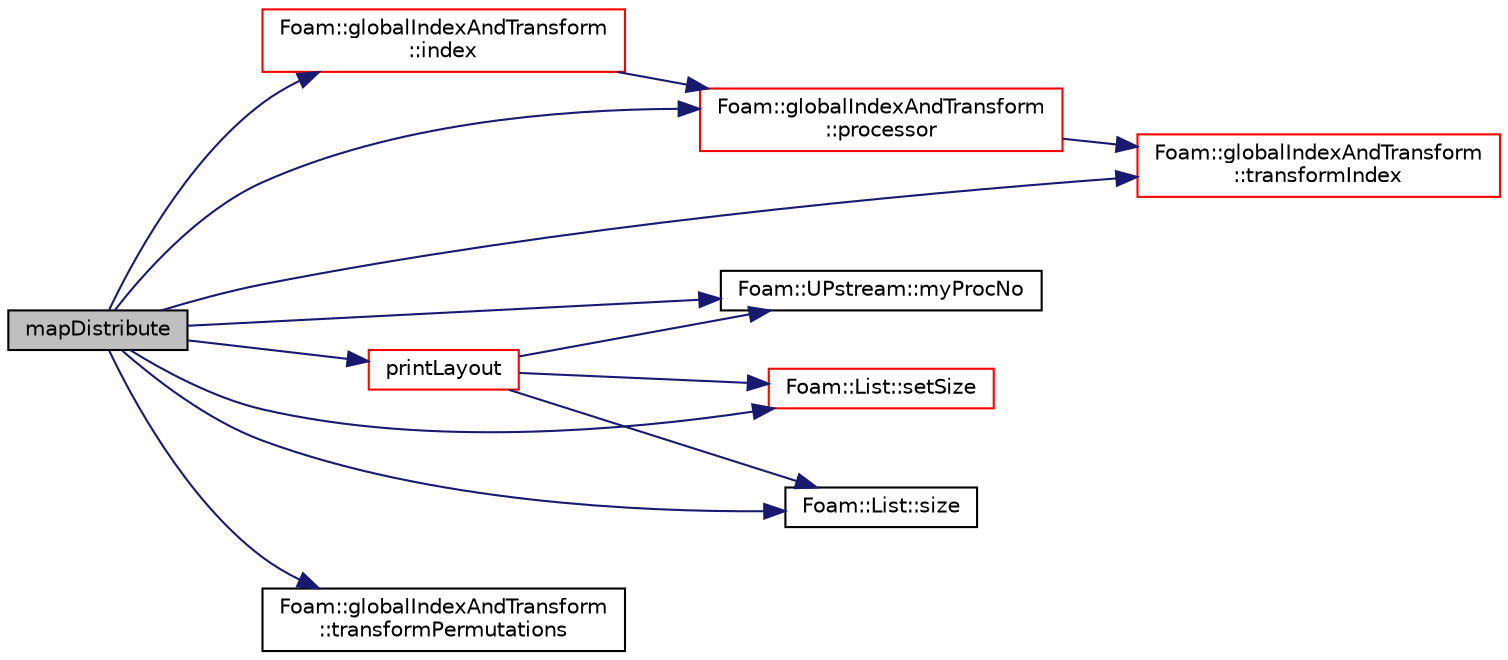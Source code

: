 digraph "mapDistribute"
{
  bgcolor="transparent";
  edge [fontname="Helvetica",fontsize="10",labelfontname="Helvetica",labelfontsize="10"];
  node [fontname="Helvetica",fontsize="10",shape=record];
  rankdir="LR";
  Node1 [label="mapDistribute",height=0.2,width=0.4,color="black", fillcolor="grey75", style="filled", fontcolor="black"];
  Node1 -> Node2 [color="midnightblue",fontsize="10",style="solid",fontname="Helvetica"];
  Node2 [label="Foam::globalIndexAndTransform\l::index",height=0.2,width=0.4,color="red",URL="$a00932.html#abca5287da59367ed8b030adc0a99b820",tooltip="Index carried by the object. "];
  Node2 -> Node3 [color="midnightblue",fontsize="10",style="solid",fontname="Helvetica"];
  Node3 [label="Foam::globalIndexAndTransform\l::processor",height=0.2,width=0.4,color="red",URL="$a00932.html#a733cc3d1c9c5b5aa291c9deb2d695573",tooltip="Which processor does this come from? "];
  Node3 -> Node4 [color="midnightblue",fontsize="10",style="solid",fontname="Helvetica"];
  Node4 [label="Foam::globalIndexAndTransform\l::transformIndex",height=0.2,width=0.4,color="red",URL="$a00932.html#a045b8e246ccc41fb39e9918a1c9fb783",tooltip="Transform carried by the object. "];
  Node1 -> Node5 [color="midnightblue",fontsize="10",style="solid",fontname="Helvetica"];
  Node5 [label="Foam::UPstream::myProcNo",height=0.2,width=0.4,color="black",URL="$a02766.html#afc74d89573de32a3032c916f8cdd1733",tooltip="Number of this process (starting from masterNo() = 0) "];
  Node1 -> Node6 [color="midnightblue",fontsize="10",style="solid",fontname="Helvetica"];
  Node6 [label="printLayout",height=0.2,width=0.4,color="red",URL="$a01403.html#a2abaa53e895354873ce82ba99628ffb2",tooltip="Debug: print layout. Can only be used on maps with sorted. "];
  Node6 -> Node5 [color="midnightblue",fontsize="10",style="solid",fontname="Helvetica"];
  Node6 -> Node7 [color="midnightblue",fontsize="10",style="solid",fontname="Helvetica"];
  Node7 [label="Foam::List::setSize",height=0.2,width=0.4,color="red",URL="$a01364.html#aedb985ffeaf1bdbfeccc2a8730405703",tooltip="Reset size of List. "];
  Node6 -> Node8 [color="midnightblue",fontsize="10",style="solid",fontname="Helvetica"];
  Node8 [label="Foam::List::size",height=0.2,width=0.4,color="black",URL="$a01364.html#a8a5f6fa29bd4b500caf186f60245b384",tooltip="Override size to be inconsistent with allocated storage. "];
  Node1 -> Node3 [color="midnightblue",fontsize="10",style="solid",fontname="Helvetica"];
  Node1 -> Node7 [color="midnightblue",fontsize="10",style="solid",fontname="Helvetica"];
  Node1 -> Node8 [color="midnightblue",fontsize="10",style="solid",fontname="Helvetica"];
  Node1 -> Node4 [color="midnightblue",fontsize="10",style="solid",fontname="Helvetica"];
  Node1 -> Node9 [color="midnightblue",fontsize="10",style="solid",fontname="Helvetica"];
  Node9 [label="Foam::globalIndexAndTransform\l::transformPermutations",height=0.2,width=0.4,color="black",URL="$a00932.html#aacf4f35999f2eddc309f34aa6ad24104",tooltip="Return access to the permuted transforms. "];
}
